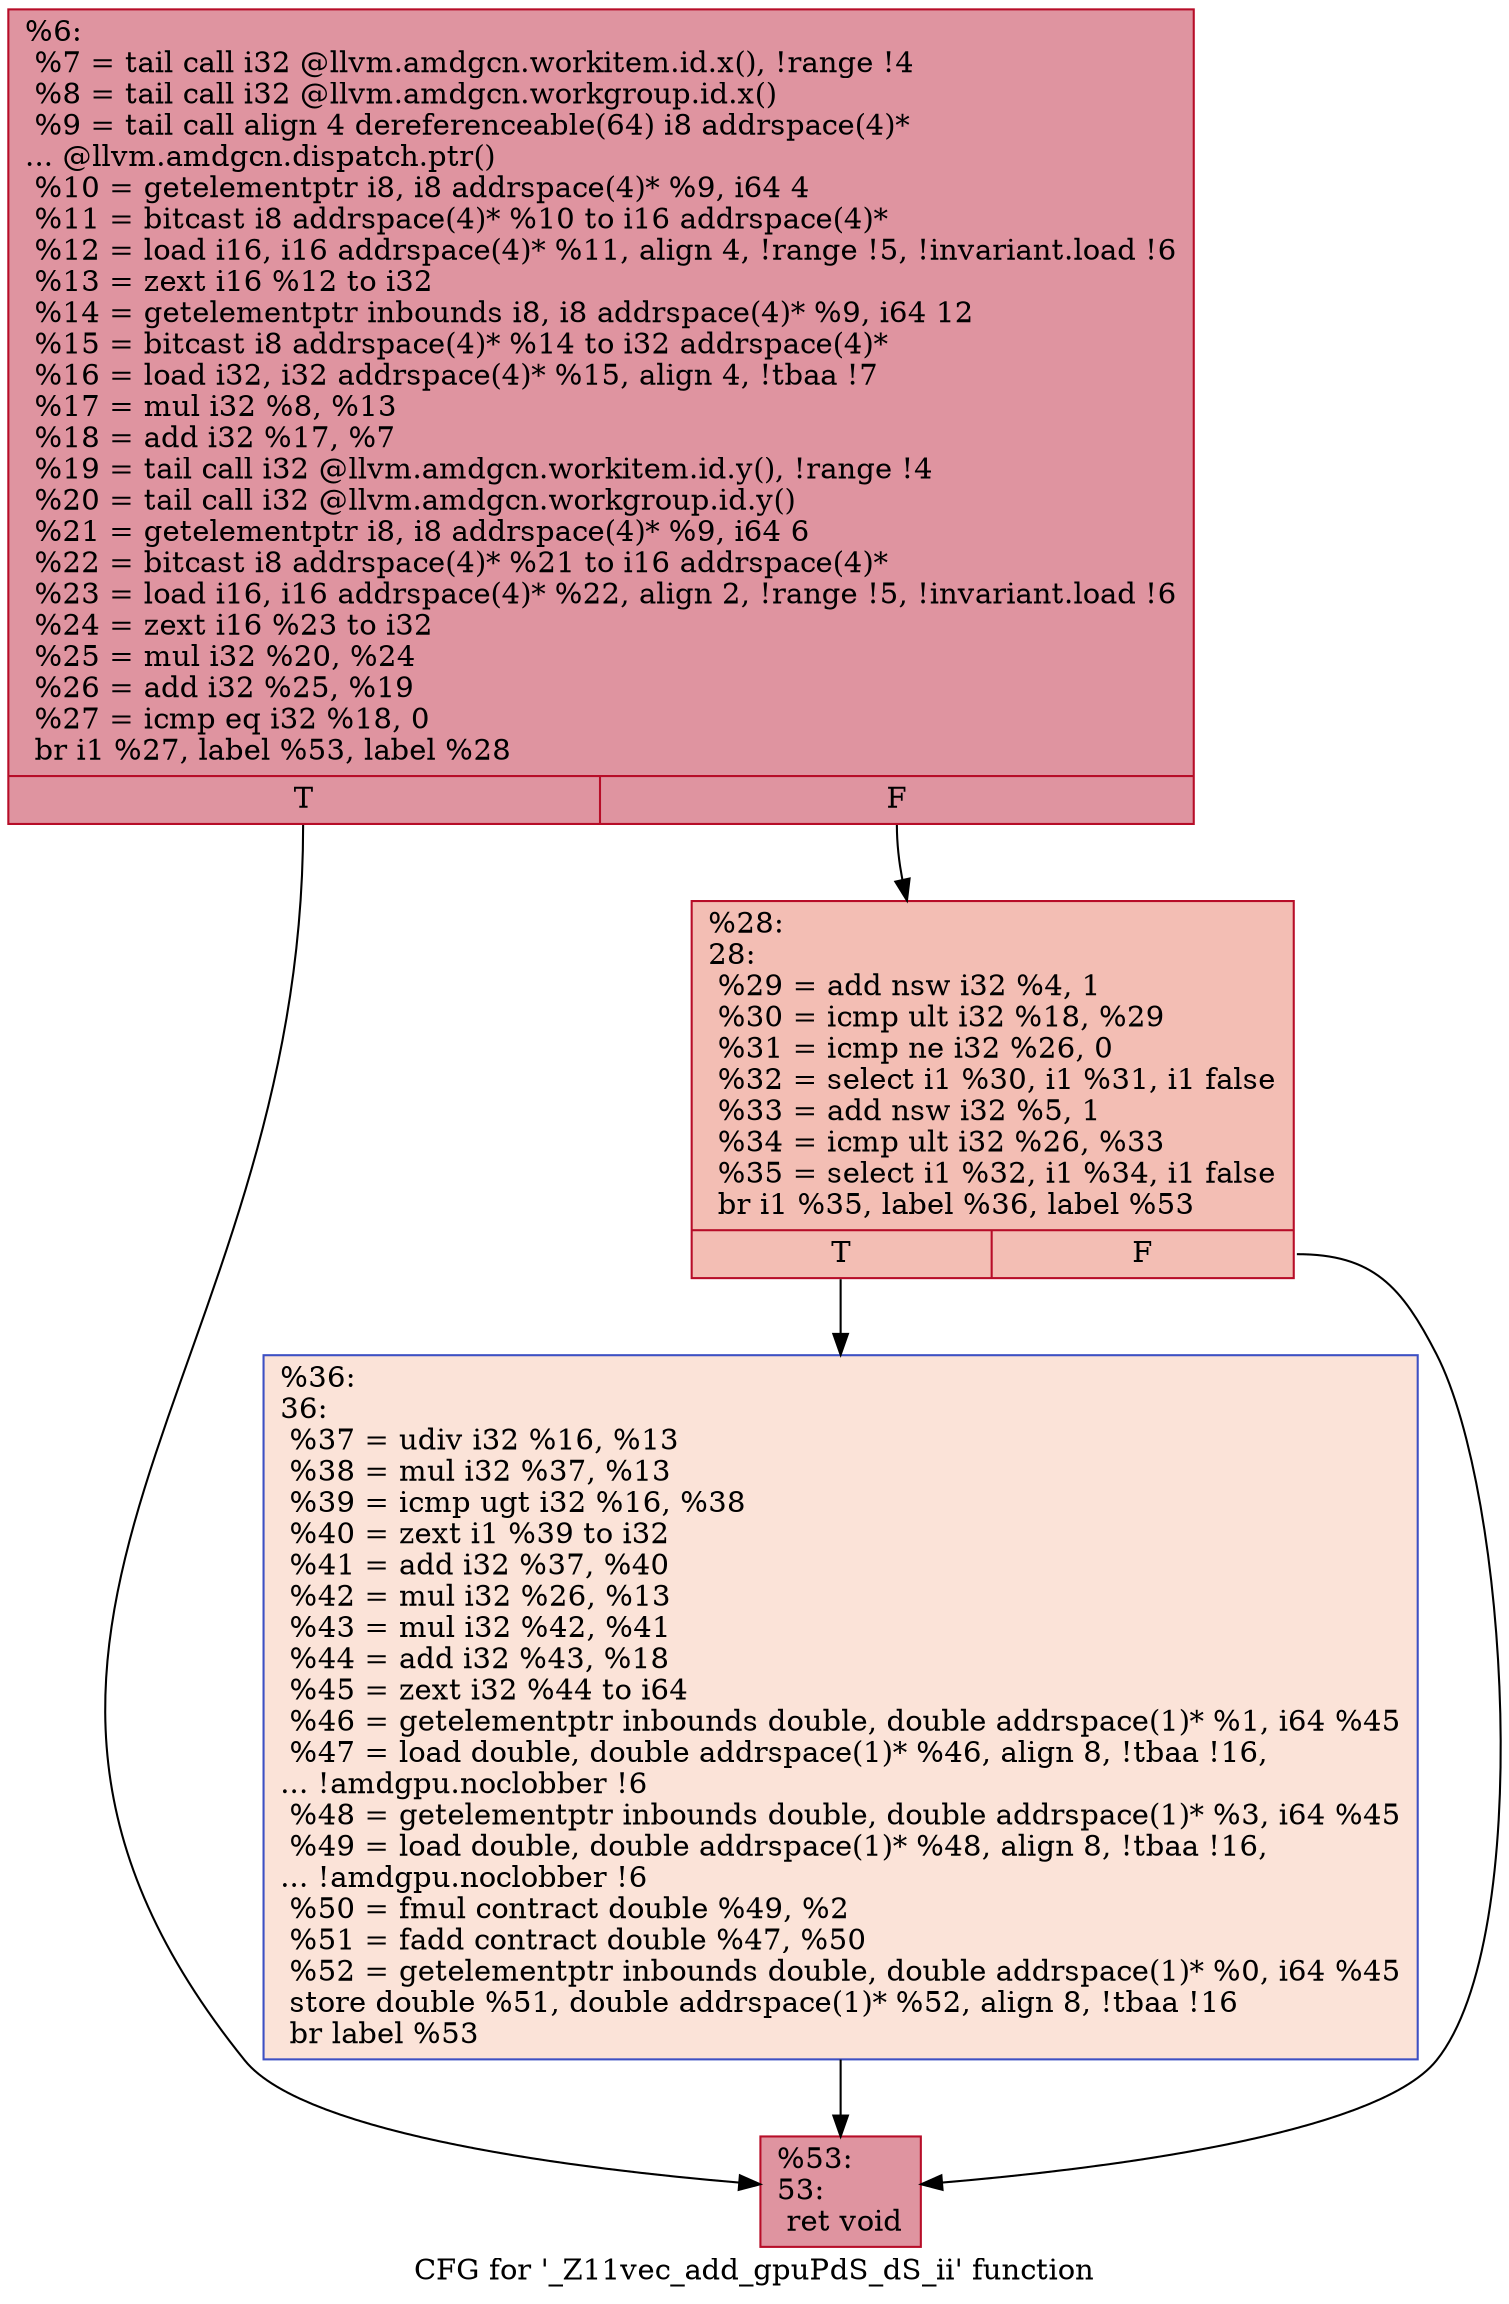 digraph "CFG for '_Z11vec_add_gpuPdS_dS_ii' function" {
	label="CFG for '_Z11vec_add_gpuPdS_dS_ii' function";

	Node0x4e29940 [shape=record,color="#b70d28ff", style=filled, fillcolor="#b70d2870",label="{%6:\l  %7 = tail call i32 @llvm.amdgcn.workitem.id.x(), !range !4\l  %8 = tail call i32 @llvm.amdgcn.workgroup.id.x()\l  %9 = tail call align 4 dereferenceable(64) i8 addrspace(4)*\l... @llvm.amdgcn.dispatch.ptr()\l  %10 = getelementptr i8, i8 addrspace(4)* %9, i64 4\l  %11 = bitcast i8 addrspace(4)* %10 to i16 addrspace(4)*\l  %12 = load i16, i16 addrspace(4)* %11, align 4, !range !5, !invariant.load !6\l  %13 = zext i16 %12 to i32\l  %14 = getelementptr inbounds i8, i8 addrspace(4)* %9, i64 12\l  %15 = bitcast i8 addrspace(4)* %14 to i32 addrspace(4)*\l  %16 = load i32, i32 addrspace(4)* %15, align 4, !tbaa !7\l  %17 = mul i32 %8, %13\l  %18 = add i32 %17, %7\l  %19 = tail call i32 @llvm.amdgcn.workitem.id.y(), !range !4\l  %20 = tail call i32 @llvm.amdgcn.workgroup.id.y()\l  %21 = getelementptr i8, i8 addrspace(4)* %9, i64 6\l  %22 = bitcast i8 addrspace(4)* %21 to i16 addrspace(4)*\l  %23 = load i16, i16 addrspace(4)* %22, align 2, !range !5, !invariant.load !6\l  %24 = zext i16 %23 to i32\l  %25 = mul i32 %20, %24\l  %26 = add i32 %25, %19\l  %27 = icmp eq i32 %18, 0\l  br i1 %27, label %53, label %28\l|{<s0>T|<s1>F}}"];
	Node0x4e29940:s0 -> Node0x4e2d530;
	Node0x4e29940:s1 -> Node0x4e2d5c0;
	Node0x4e2d5c0 [shape=record,color="#b70d28ff", style=filled, fillcolor="#e36c5570",label="{%28:\l28:                                               \l  %29 = add nsw i32 %4, 1\l  %30 = icmp ult i32 %18, %29\l  %31 = icmp ne i32 %26, 0\l  %32 = select i1 %30, i1 %31, i1 false\l  %33 = add nsw i32 %5, 1\l  %34 = icmp ult i32 %26, %33\l  %35 = select i1 %32, i1 %34, i1 false\l  br i1 %35, label %36, label %53\l|{<s0>T|<s1>F}}"];
	Node0x4e2d5c0:s0 -> Node0x4e2b9c0;
	Node0x4e2d5c0:s1 -> Node0x4e2d530;
	Node0x4e2b9c0 [shape=record,color="#3d50c3ff", style=filled, fillcolor="#f6bfa670",label="{%36:\l36:                                               \l  %37 = udiv i32 %16, %13\l  %38 = mul i32 %37, %13\l  %39 = icmp ugt i32 %16, %38\l  %40 = zext i1 %39 to i32\l  %41 = add i32 %37, %40\l  %42 = mul i32 %26, %13\l  %43 = mul i32 %42, %41\l  %44 = add i32 %43, %18\l  %45 = zext i32 %44 to i64\l  %46 = getelementptr inbounds double, double addrspace(1)* %1, i64 %45\l  %47 = load double, double addrspace(1)* %46, align 8, !tbaa !16,\l... !amdgpu.noclobber !6\l  %48 = getelementptr inbounds double, double addrspace(1)* %3, i64 %45\l  %49 = load double, double addrspace(1)* %48, align 8, !tbaa !16,\l... !amdgpu.noclobber !6\l  %50 = fmul contract double %49, %2\l  %51 = fadd contract double %47, %50\l  %52 = getelementptr inbounds double, double addrspace(1)* %0, i64 %45\l  store double %51, double addrspace(1)* %52, align 8, !tbaa !16\l  br label %53\l}"];
	Node0x4e2b9c0 -> Node0x4e2d530;
	Node0x4e2d530 [shape=record,color="#b70d28ff", style=filled, fillcolor="#b70d2870",label="{%53:\l53:                                               \l  ret void\l}"];
}
